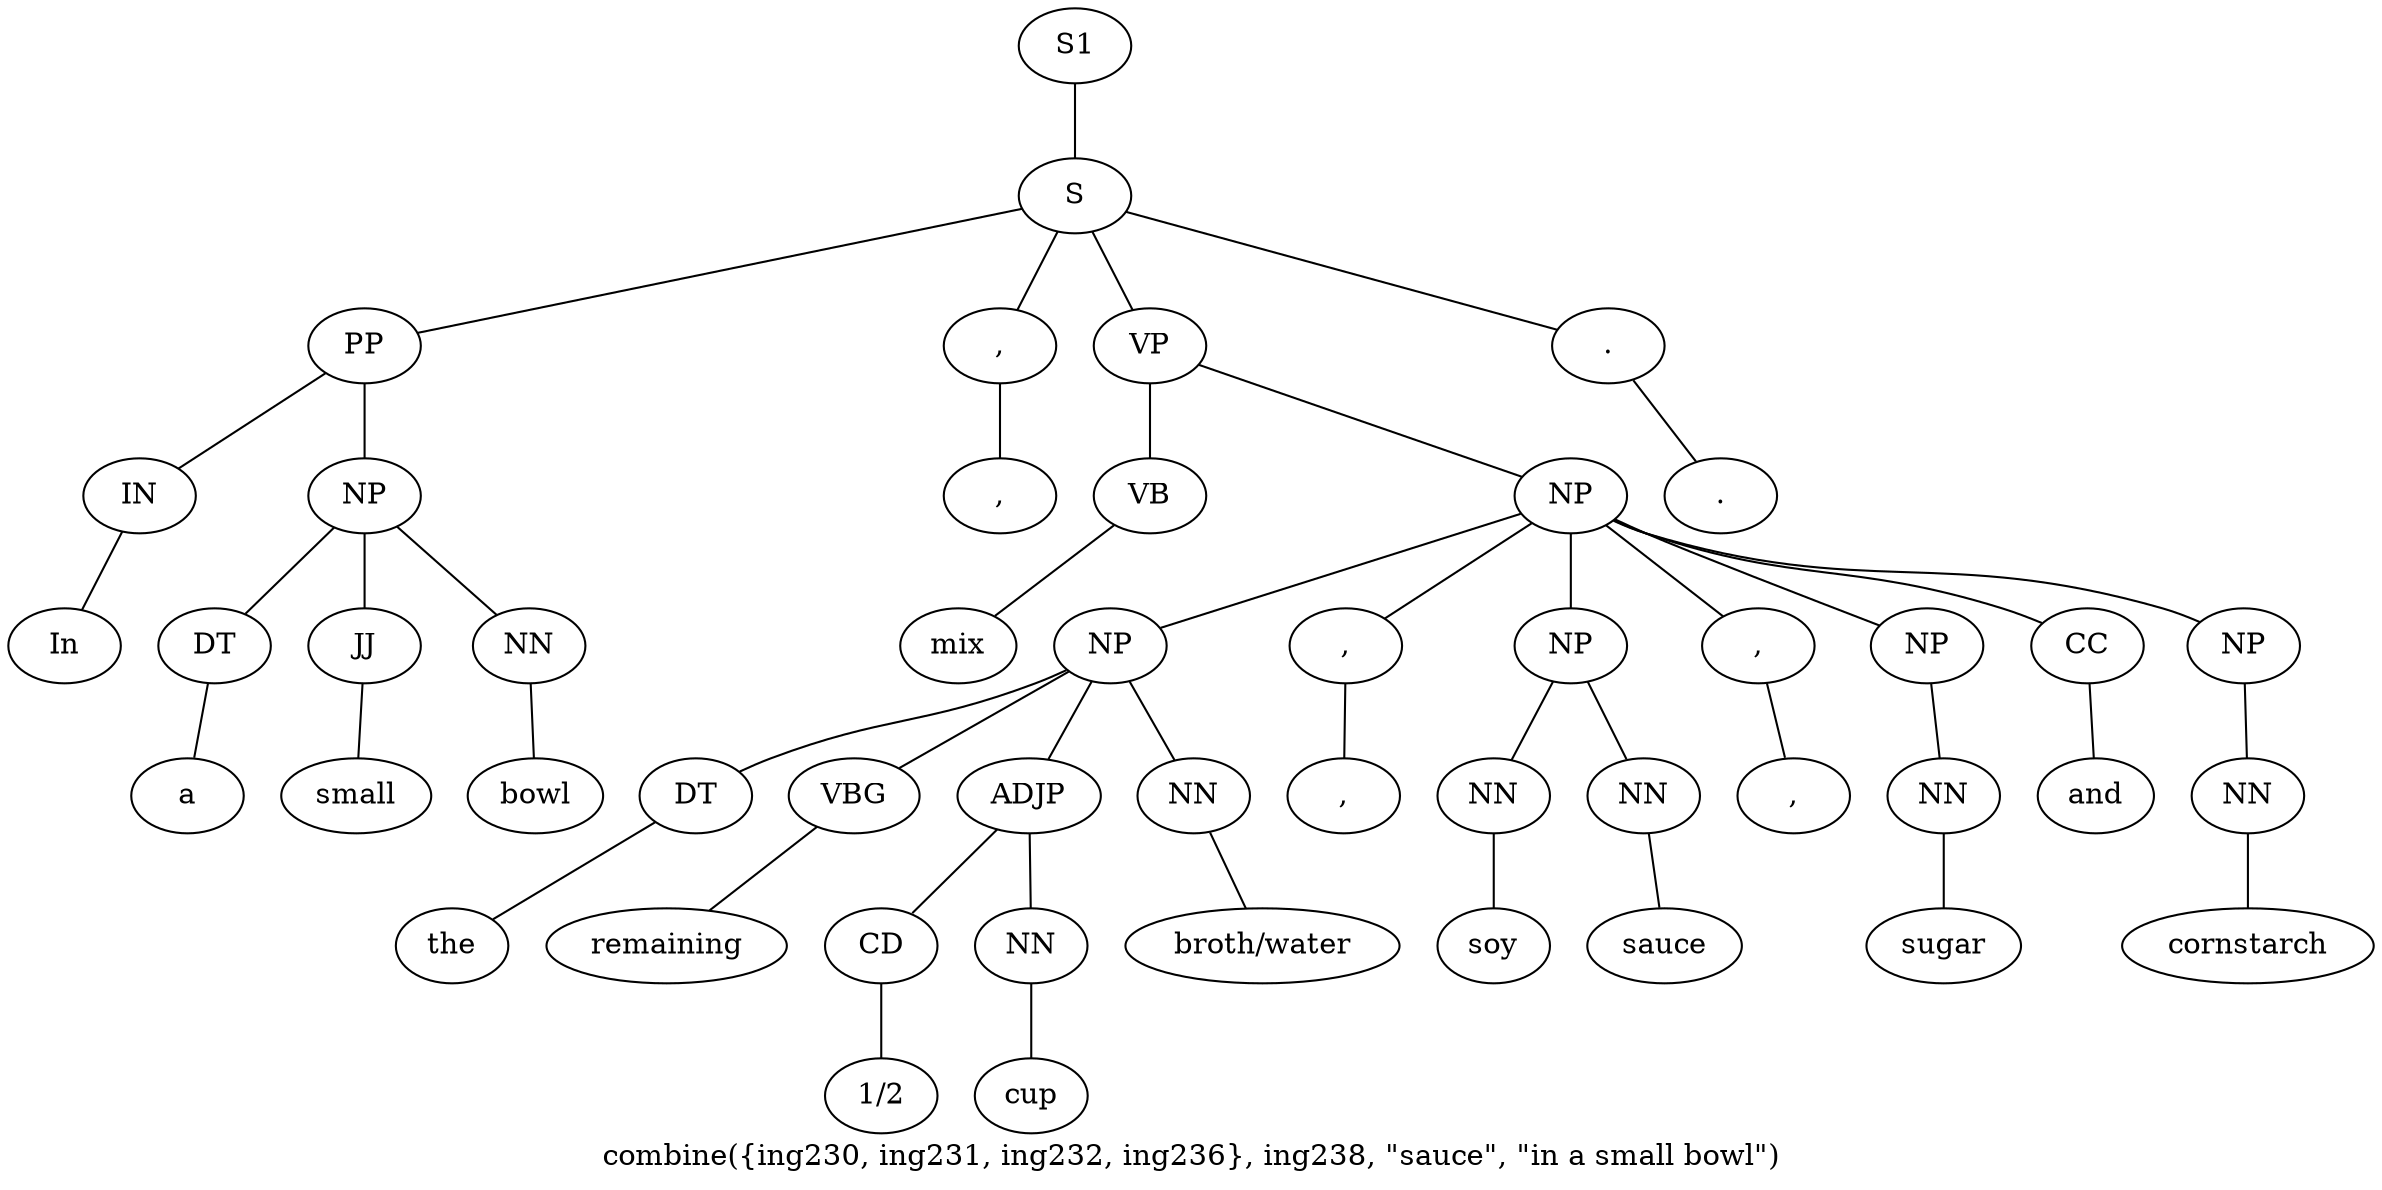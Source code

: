 graph SyntaxGraph {
	label = "combine({ing230, ing231, ing232, ing236}, ing238, \"sauce\", \"in a small bowl\")";
	Node0 [label="S1"];
	Node1 [label="S"];
	Node2 [label="PP"];
	Node3 [label="IN"];
	Node4 [label="In"];
	Node5 [label="NP"];
	Node6 [label="DT"];
	Node7 [label="a"];
	Node8 [label="JJ"];
	Node9 [label="small"];
	Node10 [label="NN"];
	Node11 [label="bowl"];
	Node12 [label=","];
	Node13 [label=","];
	Node14 [label="VP"];
	Node15 [label="VB"];
	Node16 [label="mix"];
	Node17 [label="NP"];
	Node18 [label="NP"];
	Node19 [label="DT"];
	Node20 [label="the"];
	Node21 [label="VBG"];
	Node22 [label="remaining"];
	Node23 [label="ADJP"];
	Node24 [label="CD"];
	Node25 [label="1/2"];
	Node26 [label="NN"];
	Node27 [label="cup"];
	Node28 [label="NN"];
	Node29 [label="broth/water"];
	Node30 [label=","];
	Node31 [label=","];
	Node32 [label="NP"];
	Node33 [label="NN"];
	Node34 [label="soy"];
	Node35 [label="NN"];
	Node36 [label="sauce"];
	Node37 [label=","];
	Node38 [label=","];
	Node39 [label="NP"];
	Node40 [label="NN"];
	Node41 [label="sugar"];
	Node42 [label="CC"];
	Node43 [label="and"];
	Node44 [label="NP"];
	Node45 [label="NN"];
	Node46 [label="cornstarch"];
	Node47 [label="."];
	Node48 [label="."];

	Node0 -- Node1;
	Node1 -- Node2;
	Node1 -- Node12;
	Node1 -- Node14;
	Node1 -- Node47;
	Node2 -- Node3;
	Node2 -- Node5;
	Node3 -- Node4;
	Node5 -- Node6;
	Node5 -- Node8;
	Node5 -- Node10;
	Node6 -- Node7;
	Node8 -- Node9;
	Node10 -- Node11;
	Node12 -- Node13;
	Node14 -- Node15;
	Node14 -- Node17;
	Node15 -- Node16;
	Node17 -- Node18;
	Node17 -- Node30;
	Node17 -- Node32;
	Node17 -- Node37;
	Node17 -- Node39;
	Node17 -- Node42;
	Node17 -- Node44;
	Node18 -- Node19;
	Node18 -- Node21;
	Node18 -- Node23;
	Node18 -- Node28;
	Node19 -- Node20;
	Node21 -- Node22;
	Node23 -- Node24;
	Node23 -- Node26;
	Node24 -- Node25;
	Node26 -- Node27;
	Node28 -- Node29;
	Node30 -- Node31;
	Node32 -- Node33;
	Node32 -- Node35;
	Node33 -- Node34;
	Node35 -- Node36;
	Node37 -- Node38;
	Node39 -- Node40;
	Node40 -- Node41;
	Node42 -- Node43;
	Node44 -- Node45;
	Node45 -- Node46;
	Node47 -- Node48;
}